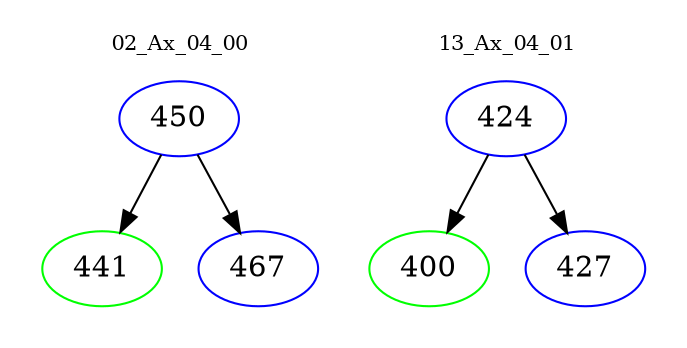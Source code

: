 digraph{
subgraph cluster_0 {
color = white
label = "02_Ax_04_00";
fontsize=10;
T0_450 [label="450", color="blue"]
T0_450 -> T0_441 [color="black"]
T0_441 [label="441", color="green"]
T0_450 -> T0_467 [color="black"]
T0_467 [label="467", color="blue"]
}
subgraph cluster_1 {
color = white
label = "13_Ax_04_01";
fontsize=10;
T1_424 [label="424", color="blue"]
T1_424 -> T1_400 [color="black"]
T1_400 [label="400", color="green"]
T1_424 -> T1_427 [color="black"]
T1_427 [label="427", color="blue"]
}
}
